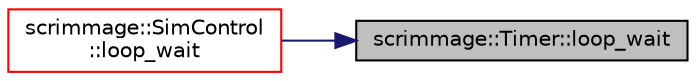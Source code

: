 digraph "scrimmage::Timer::loop_wait"
{
 // LATEX_PDF_SIZE
  edge [fontname="Helvetica",fontsize="10",labelfontname="Helvetica",labelfontsize="10"];
  node [fontname="Helvetica",fontsize="10",shape=record];
  rankdir="RL";
  Node1 [label="scrimmage::Timer::loop_wait",height=0.2,width=0.4,color="black", fillcolor="grey75", style="filled", fontcolor="black",tooltip=" "];
  Node1 -> Node2 [dir="back",color="midnightblue",fontsize="10",style="solid",fontname="Helvetica"];
  Node2 [label="scrimmage::SimControl\l::loop_wait",height=0.2,width=0.4,color="red", fillcolor="white", style="filled",URL="$classscrimmage_1_1SimControl.html#a14cf69721e32a58ce9cde976716df660",tooltip=" "];
}
